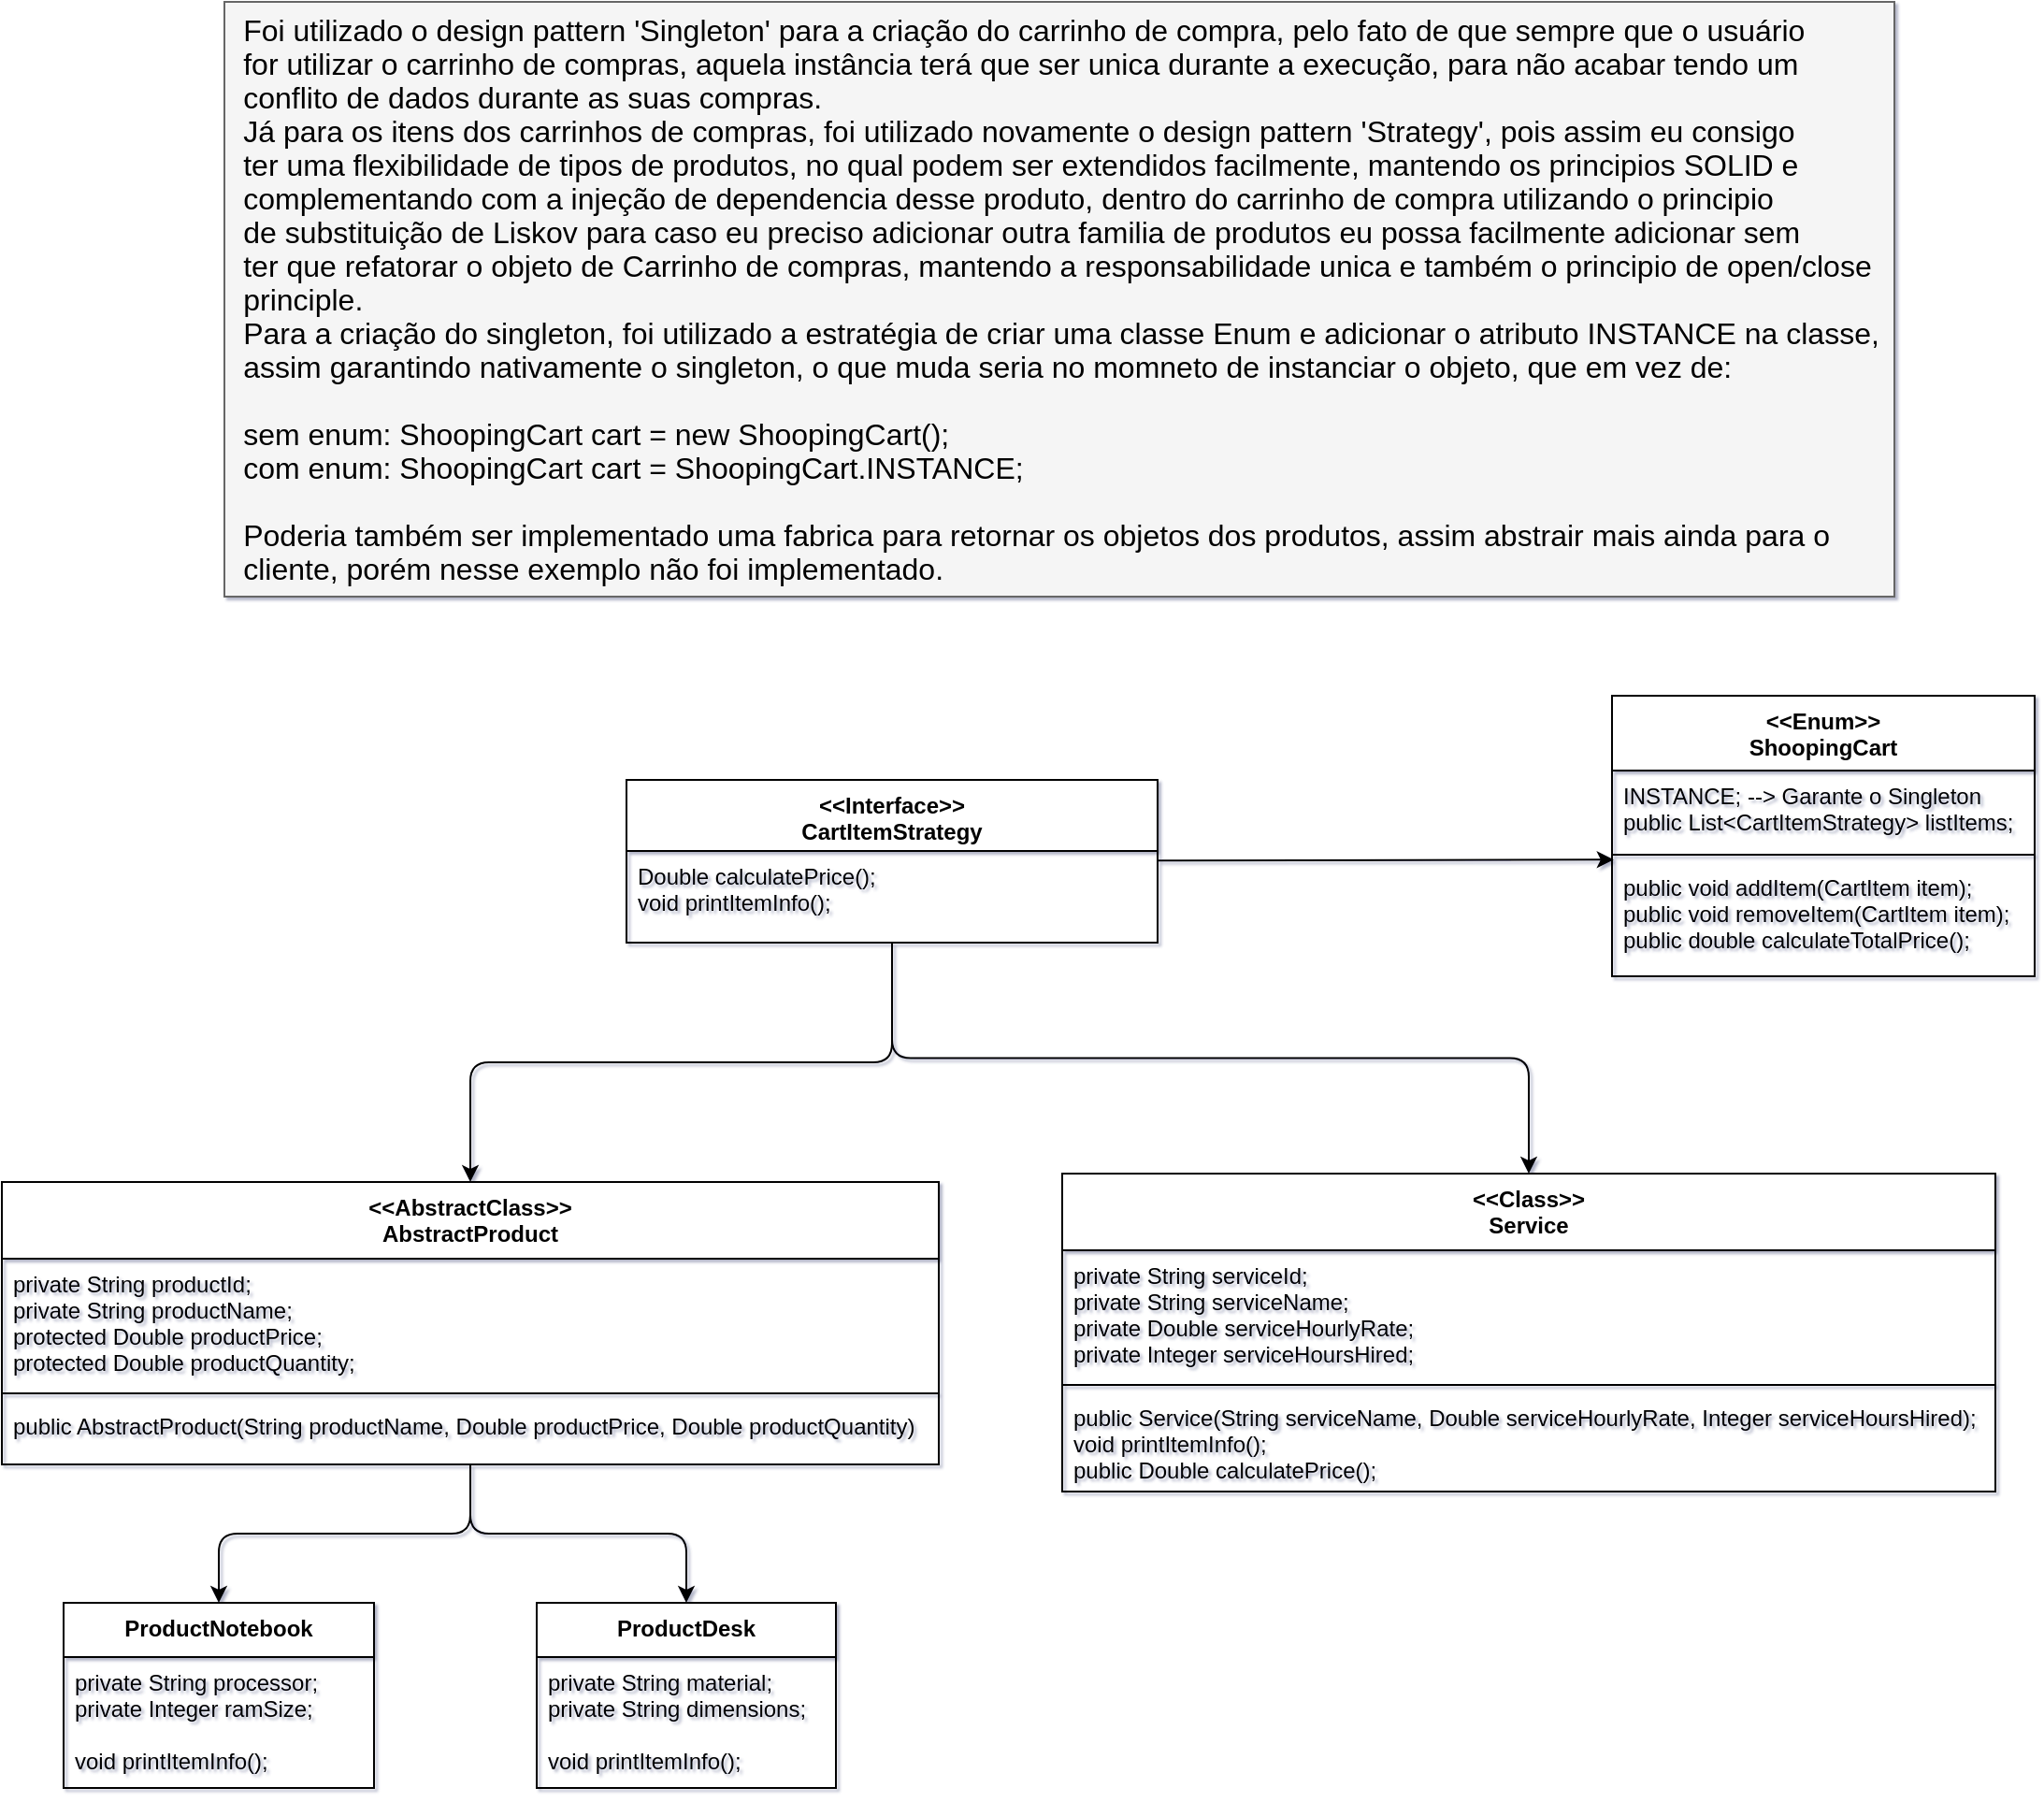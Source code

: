 <mxfile><diagram id="WQaQEaBLifYKC8mGaBvc" name="Page-1"><mxGraphModel dx="2078" dy="1202" grid="0" gridSize="10" guides="1" tooltips="1" connect="1" arrows="1" fold="1" page="0" pageScale="1" pageWidth="827" pageHeight="1169" background="none" math="0" shadow="1"><root><mxCell id="0"/><mxCell id="1" parent="0"/><mxCell id="34" value="&lt;&lt;Enum&gt;&gt;&#10;ShoopingCart" style="swimlane;fontStyle=1;align=center;verticalAlign=top;childLayout=stackLayout;horizontal=1;startSize=40;horizontalStack=0;resizeParent=1;resizeParentMax=0;resizeLast=0;collapsible=1;marginBottom=0;" parent="1" vertex="1"><mxGeometry x="796" y="67" width="226" height="150" as="geometry"/></mxCell><mxCell id="35" value="INSTANCE; --&gt; Garante o Singleton&#10;  public List&lt;CartItemStrategy&gt; listItems;" style="text;strokeColor=none;fillColor=none;align=left;verticalAlign=top;spacingLeft=4;spacingRight=4;overflow=hidden;rotatable=0;points=[[0,0.5],[1,0.5]];portConstraint=eastwest;" parent="34" vertex="1"><mxGeometry y="40" width="226" height="41" as="geometry"/></mxCell><mxCell id="36" value="" style="line;strokeWidth=1;fillColor=none;align=left;verticalAlign=middle;spacingTop=-1;spacingLeft=3;spacingRight=3;rotatable=0;labelPosition=right;points=[];portConstraint=eastwest;strokeColor=inherit;" parent="34" vertex="1"><mxGeometry y="81" width="226" height="8" as="geometry"/></mxCell><mxCell id="37" value="public void addItem(CartItem item);&#10;public void removeItem(CartItem item);&#10;public double calculateTotalPrice();&#10;&#10;&#10;" style="text;strokeColor=none;fillColor=none;align=left;verticalAlign=top;spacingLeft=4;spacingRight=4;overflow=hidden;rotatable=0;points=[[0,0.5],[1,0.5]];portConstraint=eastwest;" parent="34" vertex="1"><mxGeometry y="89" width="226" height="61" as="geometry"/></mxCell><mxCell id="41" value="&lt;p style=&quot;margin: 0px; font-variant-numeric: normal; font-variant-east-asian: normal; font-variant-alternates: normal; font-kerning: auto; font-optical-sizing: auto; font-feature-settings: normal; font-variation-settings: normal; font-stretch: normal; line-height: normal; color: rgb(0, 0, 0); text-align: start; font-size: 16px;&quot; class=&quot;p1&quot;&gt;Foi utilizado o design pattern 'Singleton' para a criação do carrinho de compra, pelo fato de que sempre que o usuário&lt;br&gt;&lt;/p&gt;&lt;p style=&quot;margin: 0px; font-variant-numeric: normal; font-variant-east-asian: normal; font-variant-alternates: normal; font-kerning: auto; font-optical-sizing: auto; font-feature-settings: normal; font-variation-settings: normal; font-stretch: normal; line-height: normal; color: rgb(0, 0, 0); text-align: start; font-size: 16px;&quot; class=&quot;p1&quot;&gt;for utilizar o carrinho de compras, aquela instância terá que ser unica durante a execução, para não acabar tendo um&amp;nbsp;&lt;/p&gt;&lt;p style=&quot;margin: 0px; font-variant-numeric: normal; font-variant-east-asian: normal; font-variant-alternates: normal; font-kerning: auto; font-optical-sizing: auto; font-feature-settings: normal; font-variation-settings: normal; font-stretch: normal; line-height: normal; color: rgb(0, 0, 0); text-align: start; font-size: 16px;&quot; class=&quot;p1&quot;&gt;conflito de dados durante as suas compras.&lt;/p&gt;&lt;p style=&quot;margin: 0px; font-variant-numeric: normal; font-variant-east-asian: normal; font-variant-alternates: normal; font-kerning: auto; font-optical-sizing: auto; font-feature-settings: normal; font-variation-settings: normal; font-stretch: normal; line-height: normal; color: rgb(0, 0, 0); text-align: start; font-size: 16px;&quot; class=&quot;p1&quot;&gt;Já para os itens dos carrinhos de compras, foi utilizado novamente o design pattern 'Strategy', pois assim eu consigo&amp;nbsp;&lt;/p&gt;&lt;p style=&quot;margin: 0px; font-variant-numeric: normal; font-variant-east-asian: normal; font-variant-alternates: normal; font-kerning: auto; font-optical-sizing: auto; font-feature-settings: normal; font-variation-settings: normal; font-stretch: normal; line-height: normal; color: rgb(0, 0, 0); text-align: start; font-size: 16px;&quot; class=&quot;p1&quot;&gt;ter uma flexibilidade de tipos de produtos, no qual podem ser extendidos facilmente, mantendo os principios SOLID e&lt;/p&gt;&lt;p style=&quot;margin: 0px; font-variant-numeric: normal; font-variant-east-asian: normal; font-variant-alternates: normal; font-kerning: auto; font-optical-sizing: auto; font-feature-settings: normal; font-variation-settings: normal; font-stretch: normal; line-height: normal; color: rgb(0, 0, 0); text-align: start; font-size: 16px;&quot; class=&quot;p1&quot;&gt;complementando com a injeção de dependencia desse produto, dentro do carrinho de compra utilizando o principio&lt;/p&gt;&lt;p style=&quot;margin: 0px; font-variant-numeric: normal; font-variant-east-asian: normal; font-variant-alternates: normal; font-kerning: auto; font-optical-sizing: auto; font-feature-settings: normal; font-variation-settings: normal; font-stretch: normal; line-height: normal; color: rgb(0, 0, 0); text-align: start; font-size: 16px;&quot; class=&quot;p1&quot;&gt;de substituição de Liskov para caso eu preciso adicionar outra familia de produtos eu possa facilmente adicionar sem&lt;/p&gt;&lt;p style=&quot;margin: 0px; font-variant-numeric: normal; font-variant-east-asian: normal; font-variant-alternates: normal; font-kerning: auto; font-optical-sizing: auto; font-feature-settings: normal; font-variation-settings: normal; font-stretch: normal; line-height: normal; color: rgb(0, 0, 0); text-align: start; font-size: 16px;&quot; class=&quot;p1&quot;&gt;ter que refatorar o objeto de Carrinho de compras, mantendo a responsabilidade unica e também o principio de open/close&lt;/p&gt;&lt;p style=&quot;margin: 0px; font-variant-numeric: normal; font-variant-east-asian: normal; font-variant-alternates: normal; font-kerning: auto; font-optical-sizing: auto; font-feature-settings: normal; font-variation-settings: normal; font-stretch: normal; line-height: normal; color: rgb(0, 0, 0); text-align: start; font-size: 16px;&quot; class=&quot;p1&quot;&gt;principle&lt;span style=&quot;background-color: initial;&quot;&gt;.&lt;/span&gt;&lt;/p&gt;&lt;p style=&quot;margin: 0px; font-variant-numeric: normal; font-variant-east-asian: normal; font-variant-alternates: normal; font-kerning: auto; font-optical-sizing: auto; font-feature-settings: normal; font-variation-settings: normal; font-stretch: normal; line-height: normal; color: rgb(0, 0, 0); text-align: start; font-size: 16px;&quot; class=&quot;p1&quot;&gt;&lt;span style=&quot;background-color: initial;&quot;&gt;Para a criação do singleton, foi utilizado a estratégia de criar uma classe Enum e adicionar o atributo INSTANCE na classe,&lt;/span&gt;&lt;/p&gt;&lt;p style=&quot;margin: 0px; font-variant-numeric: normal; font-variant-east-asian: normal; font-variant-alternates: normal; font-kerning: auto; font-optical-sizing: auto; font-feature-settings: normal; font-variation-settings: normal; font-stretch: normal; line-height: normal; color: rgb(0, 0, 0); text-align: start; font-size: 16px;&quot; class=&quot;p1&quot;&gt;&lt;span style=&quot;background-color: initial;&quot;&gt;assim garantindo nativamente o singleton, o que muda seria no momneto de instanciar o objeto, que em vez de:&lt;/span&gt;&lt;/p&gt;&lt;p style=&quot;margin: 0px; font-variant-numeric: normal; font-variant-east-asian: normal; font-variant-alternates: normal; font-kerning: auto; font-optical-sizing: auto; font-feature-settings: normal; font-variation-settings: normal; font-stretch: normal; line-height: normal; color: rgb(0, 0, 0); text-align: start; font-size: 16px;&quot; class=&quot;p1&quot;&gt;&lt;span style=&quot;background-color: initial;&quot;&gt;&lt;br&gt;&lt;/span&gt;&lt;/p&gt;&lt;p style=&quot;margin: 0px; font-variant-numeric: normal; font-variant-east-asian: normal; font-variant-alternates: normal; font-kerning: auto; font-optical-sizing: auto; font-feature-settings: normal; font-variation-settings: normal; font-stretch: normal; line-height: normal; color: rgb(0, 0, 0); text-align: start; font-size: 16px;&quot; class=&quot;p1&quot;&gt;&lt;span style=&quot;background-color: initial;&quot;&gt;sem enum: ShoopingCart cart = new ShoopingCart();&lt;/span&gt;&lt;/p&gt;&lt;p style=&quot;margin: 0px; font-variant-numeric: normal; font-variant-east-asian: normal; font-variant-alternates: normal; font-kerning: auto; font-optical-sizing: auto; font-feature-settings: normal; font-variation-settings: normal; font-stretch: normal; line-height: normal; color: rgb(0, 0, 0); text-align: start; font-size: 16px;&quot; class=&quot;p1&quot;&gt;com enum: ShoopingCart cart = ShoopingCart.INSTANCE;&lt;/p&gt;&lt;p style=&quot;margin: 0px; font-variant-numeric: normal; font-variant-east-asian: normal; font-variant-alternates: normal; font-kerning: auto; font-optical-sizing: auto; font-feature-settings: normal; font-variation-settings: normal; font-stretch: normal; line-height: normal; color: rgb(0, 0, 0); text-align: start; font-size: 16px;&quot; class=&quot;p1&quot;&gt;&lt;br&gt;&lt;/p&gt;&lt;p style=&quot;margin: 0px; font-variant-numeric: normal; font-variant-east-asian: normal; font-variant-alternates: normal; font-kerning: auto; font-optical-sizing: auto; font-feature-settings: normal; font-variation-settings: normal; font-stretch: normal; line-height: normal; color: rgb(0, 0, 0); text-align: start; font-size: 16px;&quot; class=&quot;p1&quot;&gt;Poderia também ser implementado uma fabrica para retornar os objetos dos produtos, assim abstrair mais ainda para o&lt;/p&gt;&lt;p style=&quot;margin: 0px; font-variant-numeric: normal; font-variant-east-asian: normal; font-variant-alternates: normal; font-kerning: auto; font-optical-sizing: auto; font-feature-settings: normal; font-variation-settings: normal; font-stretch: normal; line-height: normal; color: rgb(0, 0, 0); text-align: start; font-size: 16px;&quot; class=&quot;p1&quot;&gt;cliente, porém nesse exemplo não foi implementado.&lt;/p&gt;" style="text;html=1;align=center;verticalAlign=middle;resizable=0;points=[];autosize=1;strokeColor=#666666;fillColor=#f5f5f5;fontColor=#333333;labelBackgroundColor=none;labelBorderColor=none;fontSize=16;" parent="1" vertex="1"><mxGeometry x="54" y="-304" width="893" height="318" as="geometry"/></mxCell><mxCell id="48" style="edgeStyle=none;html=1;entryX=0.004;entryY=0.827;entryDx=0;entryDy=0;entryPerimeter=0;" parent="1" source="44" target="36" edge="1"><mxGeometry relative="1" as="geometry"><mxPoint x="754" y="173" as="targetPoint"/></mxGeometry></mxCell><mxCell id="63" style="edgeStyle=orthogonalEdgeStyle;html=1;" parent="1" source="44" target="50" edge="1"><mxGeometry relative="1" as="geometry"/></mxCell><mxCell id="80" style="edgeStyle=orthogonalEdgeStyle;html=1;entryX=0.5;entryY=0;entryDx=0;entryDy=0;" parent="1" source="44" target="64" edge="1"><mxGeometry relative="1" as="geometry"/></mxCell><mxCell id="44" value="&lt;&lt;Interface&gt;&gt;&#10;CartItemStrategy&#10;" style="swimlane;fontStyle=1;align=center;verticalAlign=top;childLayout=stackLayout;horizontal=1;startSize=38;horizontalStack=0;resizeParent=1;resizeParentMax=0;resizeLast=0;collapsible=1;marginBottom=0;" parent="1" vertex="1"><mxGeometry x="269" y="112" width="284" height="87" as="geometry"/></mxCell><mxCell id="47" value="Double calculatePrice();&#10;  void printItemInfo();" style="text;strokeColor=none;fillColor=none;align=left;verticalAlign=top;spacingLeft=4;spacingRight=4;overflow=hidden;rotatable=0;points=[[0,0.5],[1,0.5]];portConstraint=eastwest;" parent="44" vertex="1"><mxGeometry y="38" width="284" height="49" as="geometry"/></mxCell><mxCell id="61" style="edgeStyle=orthogonalEdgeStyle;html=1;entryX=0.5;entryY=0;entryDx=0;entryDy=0;" parent="1" source="50" target="54" edge="1"><mxGeometry relative="1" as="geometry"/></mxCell><mxCell id="62" style="edgeStyle=orthogonalEdgeStyle;html=1;" parent="1" source="50" target="59" edge="1"><mxGeometry relative="1" as="geometry"/></mxCell><mxCell id="50" value="&lt;&lt;AbstractClass&gt;&gt;&#10;AbstractProduct" style="swimlane;fontStyle=1;align=center;verticalAlign=top;childLayout=stackLayout;horizontal=1;startSize=41;horizontalStack=0;resizeParent=1;resizeParentMax=0;resizeLast=0;collapsible=1;marginBottom=0;" parent="1" vertex="1"><mxGeometry x="-65" y="327" width="501" height="151" as="geometry"/></mxCell><mxCell id="51" value="private String productId;&#10;  private String productName;&#10;  protected Double productPrice;&#10;  protected Double productQuantity;" style="text;strokeColor=none;fillColor=none;align=left;verticalAlign=top;spacingLeft=4;spacingRight=4;overflow=hidden;rotatable=0;points=[[0,0.5],[1,0.5]];portConstraint=eastwest;" parent="50" vertex="1"><mxGeometry y="41" width="501" height="68" as="geometry"/></mxCell><mxCell id="52" value="" style="line;strokeWidth=1;fillColor=none;align=left;verticalAlign=middle;spacingTop=-1;spacingLeft=3;spacingRight=3;rotatable=0;labelPosition=right;points=[];portConstraint=eastwest;strokeColor=inherit;" parent="50" vertex="1"><mxGeometry y="109" width="501" height="8" as="geometry"/></mxCell><mxCell id="53" value="public AbstractProduct(String productName, Double productPrice, Double productQuantity)" style="text;strokeColor=none;fillColor=none;align=left;verticalAlign=top;spacingLeft=4;spacingRight=4;overflow=hidden;rotatable=0;points=[[0,0.5],[1,0.5]];portConstraint=eastwest;" parent="50" vertex="1"><mxGeometry y="117" width="501" height="34" as="geometry"/></mxCell><mxCell id="54" value="ProductNotebook" style="swimlane;fontStyle=1;align=center;verticalAlign=top;childLayout=stackLayout;horizontal=1;startSize=29;horizontalStack=0;resizeParent=1;resizeParentMax=0;resizeLast=0;collapsible=1;marginBottom=0;" parent="1" vertex="1"><mxGeometry x="-32" y="552" width="166" height="99" as="geometry"/></mxCell><mxCell id="57" value="private String processor;&#10;private Integer ramSize;&#10;&#10;void printItemInfo();&#10;" style="text;strokeColor=none;fillColor=none;align=left;verticalAlign=top;spacingLeft=4;spacingRight=4;overflow=hidden;rotatable=0;points=[[0,0.5],[1,0.5]];portConstraint=eastwest;" parent="54" vertex="1"><mxGeometry y="29" width="166" height="70" as="geometry"/></mxCell><mxCell id="59" value="ProductDesk" style="swimlane;fontStyle=1;align=center;verticalAlign=top;childLayout=stackLayout;horizontal=1;startSize=29;horizontalStack=0;resizeParent=1;resizeParentMax=0;resizeLast=0;collapsible=1;marginBottom=0;" parent="1" vertex="1"><mxGeometry x="221" y="552" width="160" height="99" as="geometry"/></mxCell><mxCell id="60" value="private String material;&#10;private String dimensions;&#10;&#10;void printItemInfo();" style="text;strokeColor=none;fillColor=none;align=left;verticalAlign=top;spacingLeft=4;spacingRight=4;overflow=hidden;rotatable=0;points=[[0,0.5],[1,0.5]];portConstraint=eastwest;" parent="59" vertex="1"><mxGeometry y="29" width="160" height="70" as="geometry"/></mxCell><mxCell id="64" value="&lt;&lt;Class&gt;&gt;&#10;Service" style="swimlane;fontStyle=1;align=center;verticalAlign=top;childLayout=stackLayout;horizontal=1;startSize=41;horizontalStack=0;resizeParent=1;resizeParentMax=0;resizeLast=0;collapsible=1;marginBottom=0;" parent="1" vertex="1"><mxGeometry x="502" y="322.5" width="499" height="170" as="geometry"/></mxCell><mxCell id="65" value="private String serviceId;&#10;  private String serviceName;&#10;  private Double serviceHourlyRate;&#10;  private Integer serviceHoursHired;&#10;" style="text;strokeColor=none;fillColor=none;align=left;verticalAlign=top;spacingLeft=4;spacingRight=4;overflow=hidden;rotatable=0;points=[[0,0.5],[1,0.5]];portConstraint=eastwest;" parent="64" vertex="1"><mxGeometry y="41" width="499" height="68" as="geometry"/></mxCell><mxCell id="66" value="" style="line;strokeWidth=1;fillColor=none;align=left;verticalAlign=middle;spacingTop=-1;spacingLeft=3;spacingRight=3;rotatable=0;labelPosition=right;points=[];portConstraint=eastwest;strokeColor=inherit;" parent="64" vertex="1"><mxGeometry y="109" width="499" height="8" as="geometry"/></mxCell><mxCell id="67" value="public Service(String serviceName, Double serviceHourlyRate, Integer serviceHoursHired);&#10;void printItemInfo();&#10;public Double calculatePrice();" style="text;strokeColor=none;fillColor=none;align=left;verticalAlign=top;spacingLeft=4;spacingRight=4;overflow=hidden;rotatable=0;points=[[0,0.5],[1,0.5]];portConstraint=eastwest;" parent="64" vertex="1"><mxGeometry y="117" width="499" height="53" as="geometry"/></mxCell></root></mxGraphModel></diagram></mxfile>